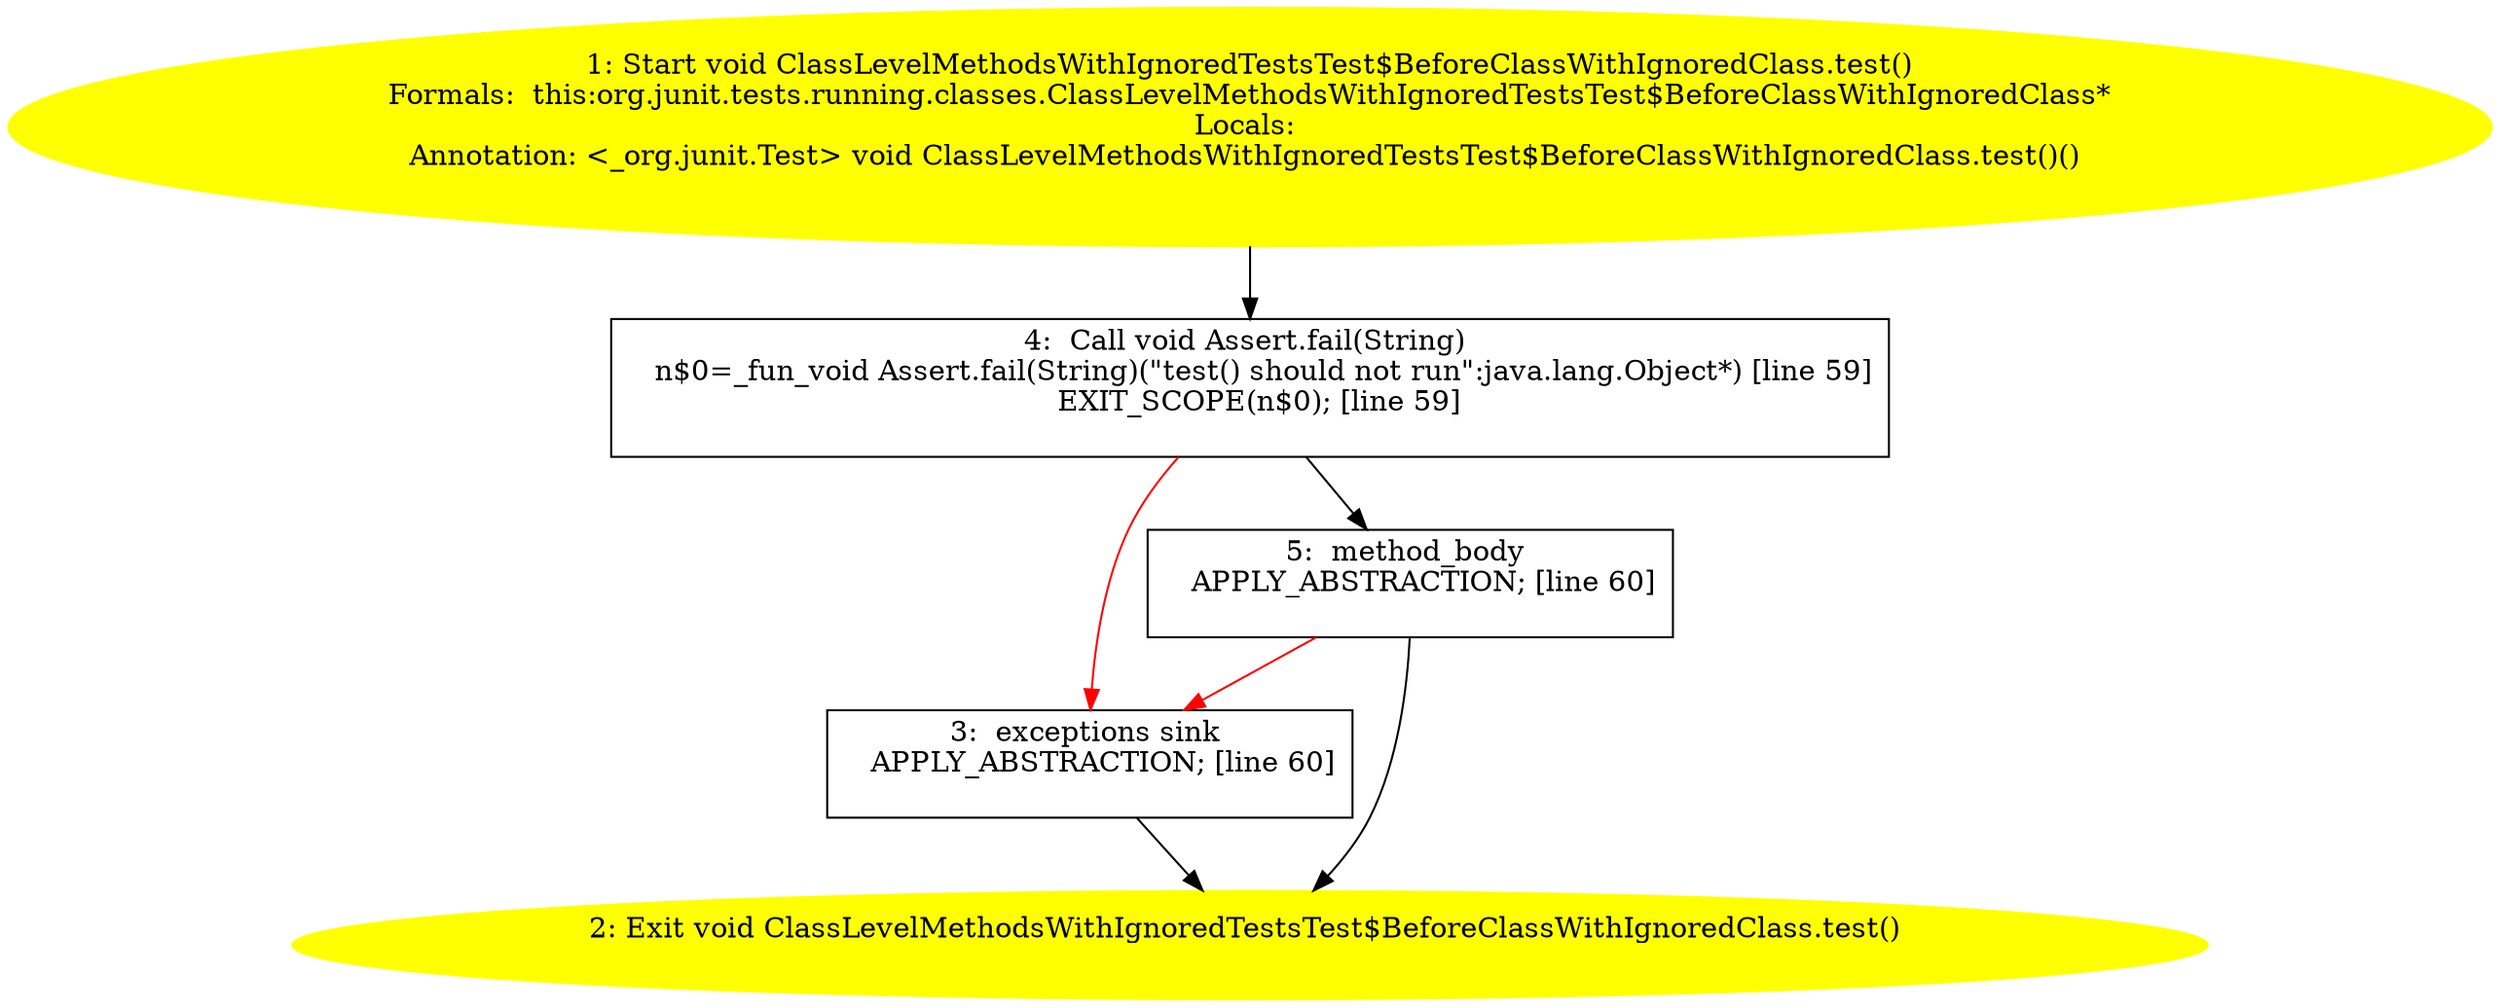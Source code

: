 /* @generated */
digraph cfg {
"org.junit.tests.running.classes.ClassLevelMethodsWithIgnoredTestsTest$BeforeClassWithIgnoredClass.te.a93cba3a09bfa8e9d281dccee2e29a24_1" [label="1: Start void ClassLevelMethodsWithIgnoredTestsTest$BeforeClassWithIgnoredClass.test()\nFormals:  this:org.junit.tests.running.classes.ClassLevelMethodsWithIgnoredTestsTest$BeforeClassWithIgnoredClass*\nLocals: \nAnnotation: <_org.junit.Test> void ClassLevelMethodsWithIgnoredTestsTest$BeforeClassWithIgnoredClass.test()() \n  " color=yellow style=filled]
	

	 "org.junit.tests.running.classes.ClassLevelMethodsWithIgnoredTestsTest$BeforeClassWithIgnoredClass.te.a93cba3a09bfa8e9d281dccee2e29a24_1" -> "org.junit.tests.running.classes.ClassLevelMethodsWithIgnoredTestsTest$BeforeClassWithIgnoredClass.te.a93cba3a09bfa8e9d281dccee2e29a24_4" ;
"org.junit.tests.running.classes.ClassLevelMethodsWithIgnoredTestsTest$BeforeClassWithIgnoredClass.te.a93cba3a09bfa8e9d281dccee2e29a24_2" [label="2: Exit void ClassLevelMethodsWithIgnoredTestsTest$BeforeClassWithIgnoredClass.test() \n  " color=yellow style=filled]
	

"org.junit.tests.running.classes.ClassLevelMethodsWithIgnoredTestsTest$BeforeClassWithIgnoredClass.te.a93cba3a09bfa8e9d281dccee2e29a24_3" [label="3:  exceptions sink \n   APPLY_ABSTRACTION; [line 60]\n " shape="box"]
	

	 "org.junit.tests.running.classes.ClassLevelMethodsWithIgnoredTestsTest$BeforeClassWithIgnoredClass.te.a93cba3a09bfa8e9d281dccee2e29a24_3" -> "org.junit.tests.running.classes.ClassLevelMethodsWithIgnoredTestsTest$BeforeClassWithIgnoredClass.te.a93cba3a09bfa8e9d281dccee2e29a24_2" ;
"org.junit.tests.running.classes.ClassLevelMethodsWithIgnoredTestsTest$BeforeClassWithIgnoredClass.te.a93cba3a09bfa8e9d281dccee2e29a24_4" [label="4:  Call void Assert.fail(String) \n   n$0=_fun_void Assert.fail(String)(\"test() should not run\":java.lang.Object*) [line 59]\n  EXIT_SCOPE(n$0); [line 59]\n " shape="box"]
	

	 "org.junit.tests.running.classes.ClassLevelMethodsWithIgnoredTestsTest$BeforeClassWithIgnoredClass.te.a93cba3a09bfa8e9d281dccee2e29a24_4" -> "org.junit.tests.running.classes.ClassLevelMethodsWithIgnoredTestsTest$BeforeClassWithIgnoredClass.te.a93cba3a09bfa8e9d281dccee2e29a24_5" ;
	 "org.junit.tests.running.classes.ClassLevelMethodsWithIgnoredTestsTest$BeforeClassWithIgnoredClass.te.a93cba3a09bfa8e9d281dccee2e29a24_4" -> "org.junit.tests.running.classes.ClassLevelMethodsWithIgnoredTestsTest$BeforeClassWithIgnoredClass.te.a93cba3a09bfa8e9d281dccee2e29a24_3" [color="red" ];
"org.junit.tests.running.classes.ClassLevelMethodsWithIgnoredTestsTest$BeforeClassWithIgnoredClass.te.a93cba3a09bfa8e9d281dccee2e29a24_5" [label="5:  method_body \n   APPLY_ABSTRACTION; [line 60]\n " shape="box"]
	

	 "org.junit.tests.running.classes.ClassLevelMethodsWithIgnoredTestsTest$BeforeClassWithIgnoredClass.te.a93cba3a09bfa8e9d281dccee2e29a24_5" -> "org.junit.tests.running.classes.ClassLevelMethodsWithIgnoredTestsTest$BeforeClassWithIgnoredClass.te.a93cba3a09bfa8e9d281dccee2e29a24_2" ;
	 "org.junit.tests.running.classes.ClassLevelMethodsWithIgnoredTestsTest$BeforeClassWithIgnoredClass.te.a93cba3a09bfa8e9d281dccee2e29a24_5" -> "org.junit.tests.running.classes.ClassLevelMethodsWithIgnoredTestsTest$BeforeClassWithIgnoredClass.te.a93cba3a09bfa8e9d281dccee2e29a24_3" [color="red" ];
}
